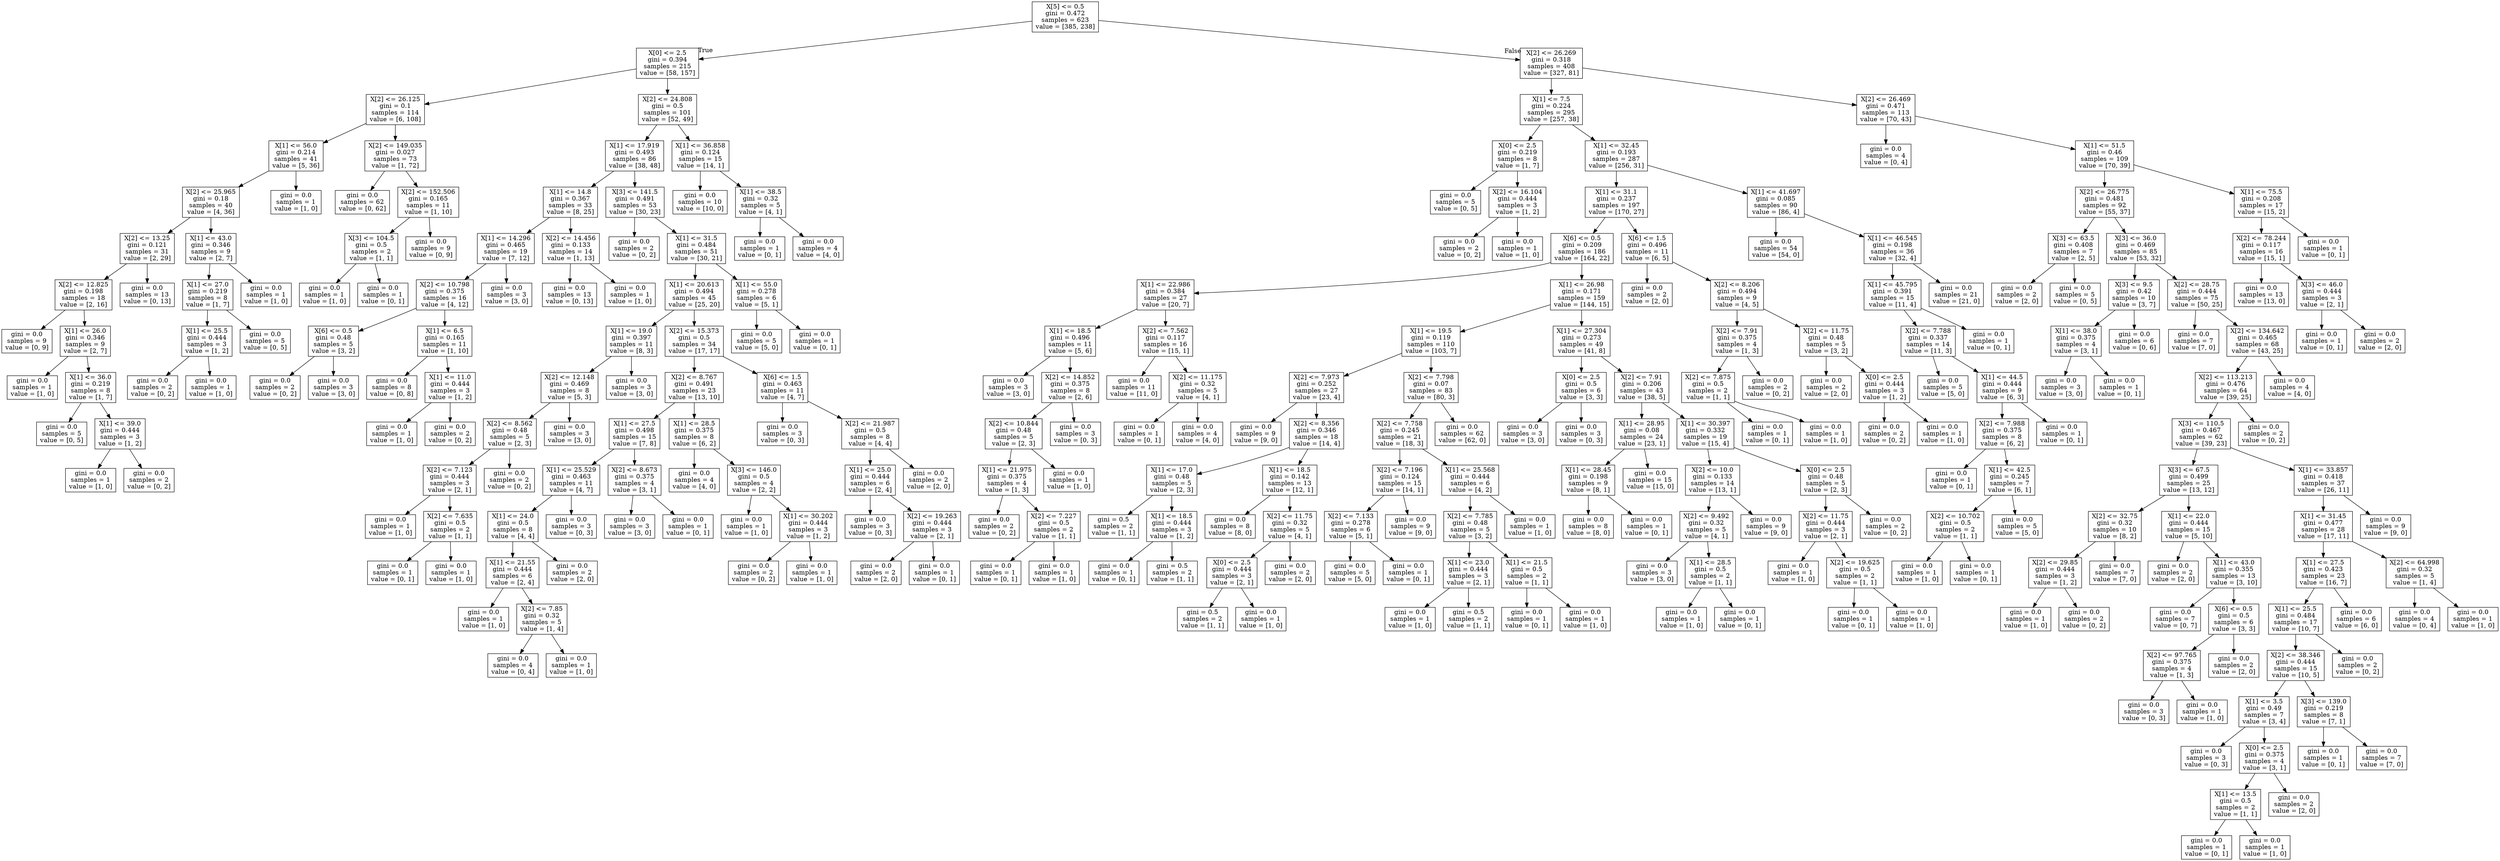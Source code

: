digraph Tree {
node [shape=box] ;
0 [label="X[5] <= 0.5\ngini = 0.472\nsamples = 623\nvalue = [385, 238]"] ;
1 [label="X[0] <= 2.5\ngini = 0.394\nsamples = 215\nvalue = [58, 157]"] ;
0 -> 1 [labeldistance=2.5, labelangle=45, headlabel="True"] ;
2 [label="X[2] <= 26.125\ngini = 0.1\nsamples = 114\nvalue = [6, 108]"] ;
1 -> 2 ;
3 [label="X[1] <= 56.0\ngini = 0.214\nsamples = 41\nvalue = [5, 36]"] ;
2 -> 3 ;
4 [label="X[2] <= 25.965\ngini = 0.18\nsamples = 40\nvalue = [4, 36]"] ;
3 -> 4 ;
5 [label="X[2] <= 13.25\ngini = 0.121\nsamples = 31\nvalue = [2, 29]"] ;
4 -> 5 ;
6 [label="X[2] <= 12.825\ngini = 0.198\nsamples = 18\nvalue = [2, 16]"] ;
5 -> 6 ;
7 [label="gini = 0.0\nsamples = 9\nvalue = [0, 9]"] ;
6 -> 7 ;
8 [label="X[1] <= 26.0\ngini = 0.346\nsamples = 9\nvalue = [2, 7]"] ;
6 -> 8 ;
9 [label="gini = 0.0\nsamples = 1\nvalue = [1, 0]"] ;
8 -> 9 ;
10 [label="X[1] <= 36.0\ngini = 0.219\nsamples = 8\nvalue = [1, 7]"] ;
8 -> 10 ;
11 [label="gini = 0.0\nsamples = 5\nvalue = [0, 5]"] ;
10 -> 11 ;
12 [label="X[1] <= 39.0\ngini = 0.444\nsamples = 3\nvalue = [1, 2]"] ;
10 -> 12 ;
13 [label="gini = 0.0\nsamples = 1\nvalue = [1, 0]"] ;
12 -> 13 ;
14 [label="gini = 0.0\nsamples = 2\nvalue = [0, 2]"] ;
12 -> 14 ;
15 [label="gini = 0.0\nsamples = 13\nvalue = [0, 13]"] ;
5 -> 15 ;
16 [label="X[1] <= 43.0\ngini = 0.346\nsamples = 9\nvalue = [2, 7]"] ;
4 -> 16 ;
17 [label="X[1] <= 27.0\ngini = 0.219\nsamples = 8\nvalue = [1, 7]"] ;
16 -> 17 ;
18 [label="X[1] <= 25.5\ngini = 0.444\nsamples = 3\nvalue = [1, 2]"] ;
17 -> 18 ;
19 [label="gini = 0.0\nsamples = 2\nvalue = [0, 2]"] ;
18 -> 19 ;
20 [label="gini = 0.0\nsamples = 1\nvalue = [1, 0]"] ;
18 -> 20 ;
21 [label="gini = 0.0\nsamples = 5\nvalue = [0, 5]"] ;
17 -> 21 ;
22 [label="gini = 0.0\nsamples = 1\nvalue = [1, 0]"] ;
16 -> 22 ;
23 [label="gini = 0.0\nsamples = 1\nvalue = [1, 0]"] ;
3 -> 23 ;
24 [label="X[2] <= 149.035\ngini = 0.027\nsamples = 73\nvalue = [1, 72]"] ;
2 -> 24 ;
25 [label="gini = 0.0\nsamples = 62\nvalue = [0, 62]"] ;
24 -> 25 ;
26 [label="X[2] <= 152.506\ngini = 0.165\nsamples = 11\nvalue = [1, 10]"] ;
24 -> 26 ;
27 [label="X[3] <= 104.5\ngini = 0.5\nsamples = 2\nvalue = [1, 1]"] ;
26 -> 27 ;
28 [label="gini = 0.0\nsamples = 1\nvalue = [1, 0]"] ;
27 -> 28 ;
29 [label="gini = 0.0\nsamples = 1\nvalue = [0, 1]"] ;
27 -> 29 ;
30 [label="gini = 0.0\nsamples = 9\nvalue = [0, 9]"] ;
26 -> 30 ;
31 [label="X[2] <= 24.808\ngini = 0.5\nsamples = 101\nvalue = [52, 49]"] ;
1 -> 31 ;
32 [label="X[1] <= 17.919\ngini = 0.493\nsamples = 86\nvalue = [38, 48]"] ;
31 -> 32 ;
33 [label="X[1] <= 14.8\ngini = 0.367\nsamples = 33\nvalue = [8, 25]"] ;
32 -> 33 ;
34 [label="X[1] <= 14.296\ngini = 0.465\nsamples = 19\nvalue = [7, 12]"] ;
33 -> 34 ;
35 [label="X[2] <= 10.798\ngini = 0.375\nsamples = 16\nvalue = [4, 12]"] ;
34 -> 35 ;
36 [label="X[6] <= 0.5\ngini = 0.48\nsamples = 5\nvalue = [3, 2]"] ;
35 -> 36 ;
37 [label="gini = 0.0\nsamples = 2\nvalue = [0, 2]"] ;
36 -> 37 ;
38 [label="gini = 0.0\nsamples = 3\nvalue = [3, 0]"] ;
36 -> 38 ;
39 [label="X[1] <= 6.5\ngini = 0.165\nsamples = 11\nvalue = [1, 10]"] ;
35 -> 39 ;
40 [label="gini = 0.0\nsamples = 8\nvalue = [0, 8]"] ;
39 -> 40 ;
41 [label="X[1] <= 11.0\ngini = 0.444\nsamples = 3\nvalue = [1, 2]"] ;
39 -> 41 ;
42 [label="gini = 0.0\nsamples = 1\nvalue = [1, 0]"] ;
41 -> 42 ;
43 [label="gini = 0.0\nsamples = 2\nvalue = [0, 2]"] ;
41 -> 43 ;
44 [label="gini = 0.0\nsamples = 3\nvalue = [3, 0]"] ;
34 -> 44 ;
45 [label="X[2] <= 14.456\ngini = 0.133\nsamples = 14\nvalue = [1, 13]"] ;
33 -> 45 ;
46 [label="gini = 0.0\nsamples = 13\nvalue = [0, 13]"] ;
45 -> 46 ;
47 [label="gini = 0.0\nsamples = 1\nvalue = [1, 0]"] ;
45 -> 47 ;
48 [label="X[3] <= 141.5\ngini = 0.491\nsamples = 53\nvalue = [30, 23]"] ;
32 -> 48 ;
49 [label="gini = 0.0\nsamples = 2\nvalue = [0, 2]"] ;
48 -> 49 ;
50 [label="X[1] <= 31.5\ngini = 0.484\nsamples = 51\nvalue = [30, 21]"] ;
48 -> 50 ;
51 [label="X[1] <= 20.613\ngini = 0.494\nsamples = 45\nvalue = [25, 20]"] ;
50 -> 51 ;
52 [label="X[1] <= 19.0\ngini = 0.397\nsamples = 11\nvalue = [8, 3]"] ;
51 -> 52 ;
53 [label="X[2] <= 12.148\ngini = 0.469\nsamples = 8\nvalue = [5, 3]"] ;
52 -> 53 ;
54 [label="X[2] <= 8.562\ngini = 0.48\nsamples = 5\nvalue = [2, 3]"] ;
53 -> 54 ;
55 [label="X[2] <= 7.123\ngini = 0.444\nsamples = 3\nvalue = [2, 1]"] ;
54 -> 55 ;
56 [label="gini = 0.0\nsamples = 1\nvalue = [1, 0]"] ;
55 -> 56 ;
57 [label="X[2] <= 7.635\ngini = 0.5\nsamples = 2\nvalue = [1, 1]"] ;
55 -> 57 ;
58 [label="gini = 0.0\nsamples = 1\nvalue = [0, 1]"] ;
57 -> 58 ;
59 [label="gini = 0.0\nsamples = 1\nvalue = [1, 0]"] ;
57 -> 59 ;
60 [label="gini = 0.0\nsamples = 2\nvalue = [0, 2]"] ;
54 -> 60 ;
61 [label="gini = 0.0\nsamples = 3\nvalue = [3, 0]"] ;
53 -> 61 ;
62 [label="gini = 0.0\nsamples = 3\nvalue = [3, 0]"] ;
52 -> 62 ;
63 [label="X[2] <= 15.373\ngini = 0.5\nsamples = 34\nvalue = [17, 17]"] ;
51 -> 63 ;
64 [label="X[2] <= 8.767\ngini = 0.491\nsamples = 23\nvalue = [13, 10]"] ;
63 -> 64 ;
65 [label="X[1] <= 27.5\ngini = 0.498\nsamples = 15\nvalue = [7, 8]"] ;
64 -> 65 ;
66 [label="X[1] <= 25.529\ngini = 0.463\nsamples = 11\nvalue = [4, 7]"] ;
65 -> 66 ;
67 [label="X[1] <= 24.0\ngini = 0.5\nsamples = 8\nvalue = [4, 4]"] ;
66 -> 67 ;
68 [label="X[1] <= 21.55\ngini = 0.444\nsamples = 6\nvalue = [2, 4]"] ;
67 -> 68 ;
69 [label="gini = 0.0\nsamples = 1\nvalue = [1, 0]"] ;
68 -> 69 ;
70 [label="X[2] <= 7.85\ngini = 0.32\nsamples = 5\nvalue = [1, 4]"] ;
68 -> 70 ;
71 [label="gini = 0.0\nsamples = 4\nvalue = [0, 4]"] ;
70 -> 71 ;
72 [label="gini = 0.0\nsamples = 1\nvalue = [1, 0]"] ;
70 -> 72 ;
73 [label="gini = 0.0\nsamples = 2\nvalue = [2, 0]"] ;
67 -> 73 ;
74 [label="gini = 0.0\nsamples = 3\nvalue = [0, 3]"] ;
66 -> 74 ;
75 [label="X[2] <= 8.673\ngini = 0.375\nsamples = 4\nvalue = [3, 1]"] ;
65 -> 75 ;
76 [label="gini = 0.0\nsamples = 3\nvalue = [3, 0]"] ;
75 -> 76 ;
77 [label="gini = 0.0\nsamples = 1\nvalue = [0, 1]"] ;
75 -> 77 ;
78 [label="X[1] <= 28.5\ngini = 0.375\nsamples = 8\nvalue = [6, 2]"] ;
64 -> 78 ;
79 [label="gini = 0.0\nsamples = 4\nvalue = [4, 0]"] ;
78 -> 79 ;
80 [label="X[3] <= 146.0\ngini = 0.5\nsamples = 4\nvalue = [2, 2]"] ;
78 -> 80 ;
81 [label="gini = 0.0\nsamples = 1\nvalue = [1, 0]"] ;
80 -> 81 ;
82 [label="X[1] <= 30.202\ngini = 0.444\nsamples = 3\nvalue = [1, 2]"] ;
80 -> 82 ;
83 [label="gini = 0.0\nsamples = 2\nvalue = [0, 2]"] ;
82 -> 83 ;
84 [label="gini = 0.0\nsamples = 1\nvalue = [1, 0]"] ;
82 -> 84 ;
85 [label="X[6] <= 1.5\ngini = 0.463\nsamples = 11\nvalue = [4, 7]"] ;
63 -> 85 ;
86 [label="gini = 0.0\nsamples = 3\nvalue = [0, 3]"] ;
85 -> 86 ;
87 [label="X[2] <= 21.987\ngini = 0.5\nsamples = 8\nvalue = [4, 4]"] ;
85 -> 87 ;
88 [label="X[1] <= 25.0\ngini = 0.444\nsamples = 6\nvalue = [2, 4]"] ;
87 -> 88 ;
89 [label="gini = 0.0\nsamples = 3\nvalue = [0, 3]"] ;
88 -> 89 ;
90 [label="X[2] <= 19.263\ngini = 0.444\nsamples = 3\nvalue = [2, 1]"] ;
88 -> 90 ;
91 [label="gini = 0.0\nsamples = 2\nvalue = [2, 0]"] ;
90 -> 91 ;
92 [label="gini = 0.0\nsamples = 1\nvalue = [0, 1]"] ;
90 -> 92 ;
93 [label="gini = 0.0\nsamples = 2\nvalue = [2, 0]"] ;
87 -> 93 ;
94 [label="X[1] <= 55.0\ngini = 0.278\nsamples = 6\nvalue = [5, 1]"] ;
50 -> 94 ;
95 [label="gini = 0.0\nsamples = 5\nvalue = [5, 0]"] ;
94 -> 95 ;
96 [label="gini = 0.0\nsamples = 1\nvalue = [0, 1]"] ;
94 -> 96 ;
97 [label="X[1] <= 36.858\ngini = 0.124\nsamples = 15\nvalue = [14, 1]"] ;
31 -> 97 ;
98 [label="gini = 0.0\nsamples = 10\nvalue = [10, 0]"] ;
97 -> 98 ;
99 [label="X[1] <= 38.5\ngini = 0.32\nsamples = 5\nvalue = [4, 1]"] ;
97 -> 99 ;
100 [label="gini = 0.0\nsamples = 1\nvalue = [0, 1]"] ;
99 -> 100 ;
101 [label="gini = 0.0\nsamples = 4\nvalue = [4, 0]"] ;
99 -> 101 ;
102 [label="X[2] <= 26.269\ngini = 0.318\nsamples = 408\nvalue = [327, 81]"] ;
0 -> 102 [labeldistance=2.5, labelangle=-45, headlabel="False"] ;
103 [label="X[1] <= 7.5\ngini = 0.224\nsamples = 295\nvalue = [257, 38]"] ;
102 -> 103 ;
104 [label="X[0] <= 2.5\ngini = 0.219\nsamples = 8\nvalue = [1, 7]"] ;
103 -> 104 ;
105 [label="gini = 0.0\nsamples = 5\nvalue = [0, 5]"] ;
104 -> 105 ;
106 [label="X[2] <= 16.104\ngini = 0.444\nsamples = 3\nvalue = [1, 2]"] ;
104 -> 106 ;
107 [label="gini = 0.0\nsamples = 2\nvalue = [0, 2]"] ;
106 -> 107 ;
108 [label="gini = 0.0\nsamples = 1\nvalue = [1, 0]"] ;
106 -> 108 ;
109 [label="X[1] <= 32.45\ngini = 0.193\nsamples = 287\nvalue = [256, 31]"] ;
103 -> 109 ;
110 [label="X[1] <= 31.1\ngini = 0.237\nsamples = 197\nvalue = [170, 27]"] ;
109 -> 110 ;
111 [label="X[6] <= 0.5\ngini = 0.209\nsamples = 186\nvalue = [164, 22]"] ;
110 -> 111 ;
112 [label="X[1] <= 22.986\ngini = 0.384\nsamples = 27\nvalue = [20, 7]"] ;
111 -> 112 ;
113 [label="X[1] <= 18.5\ngini = 0.496\nsamples = 11\nvalue = [5, 6]"] ;
112 -> 113 ;
114 [label="gini = 0.0\nsamples = 3\nvalue = [3, 0]"] ;
113 -> 114 ;
115 [label="X[2] <= 14.852\ngini = 0.375\nsamples = 8\nvalue = [2, 6]"] ;
113 -> 115 ;
116 [label="X[2] <= 10.844\ngini = 0.48\nsamples = 5\nvalue = [2, 3]"] ;
115 -> 116 ;
117 [label="X[1] <= 21.975\ngini = 0.375\nsamples = 4\nvalue = [1, 3]"] ;
116 -> 117 ;
118 [label="gini = 0.0\nsamples = 2\nvalue = [0, 2]"] ;
117 -> 118 ;
119 [label="X[2] <= 7.227\ngini = 0.5\nsamples = 2\nvalue = [1, 1]"] ;
117 -> 119 ;
120 [label="gini = 0.0\nsamples = 1\nvalue = [0, 1]"] ;
119 -> 120 ;
121 [label="gini = 0.0\nsamples = 1\nvalue = [1, 0]"] ;
119 -> 121 ;
122 [label="gini = 0.0\nsamples = 1\nvalue = [1, 0]"] ;
116 -> 122 ;
123 [label="gini = 0.0\nsamples = 3\nvalue = [0, 3]"] ;
115 -> 123 ;
124 [label="X[2] <= 7.562\ngini = 0.117\nsamples = 16\nvalue = [15, 1]"] ;
112 -> 124 ;
125 [label="gini = 0.0\nsamples = 11\nvalue = [11, 0]"] ;
124 -> 125 ;
126 [label="X[2] <= 11.175\ngini = 0.32\nsamples = 5\nvalue = [4, 1]"] ;
124 -> 126 ;
127 [label="gini = 0.0\nsamples = 1\nvalue = [0, 1]"] ;
126 -> 127 ;
128 [label="gini = 0.0\nsamples = 4\nvalue = [4, 0]"] ;
126 -> 128 ;
129 [label="X[1] <= 26.98\ngini = 0.171\nsamples = 159\nvalue = [144, 15]"] ;
111 -> 129 ;
130 [label="X[1] <= 19.5\ngini = 0.119\nsamples = 110\nvalue = [103, 7]"] ;
129 -> 130 ;
131 [label="X[2] <= 7.973\ngini = 0.252\nsamples = 27\nvalue = [23, 4]"] ;
130 -> 131 ;
132 [label="gini = 0.0\nsamples = 9\nvalue = [9, 0]"] ;
131 -> 132 ;
133 [label="X[2] <= 8.356\ngini = 0.346\nsamples = 18\nvalue = [14, 4]"] ;
131 -> 133 ;
134 [label="X[1] <= 17.0\ngini = 0.48\nsamples = 5\nvalue = [2, 3]"] ;
133 -> 134 ;
135 [label="gini = 0.5\nsamples = 2\nvalue = [1, 1]"] ;
134 -> 135 ;
136 [label="X[1] <= 18.5\ngini = 0.444\nsamples = 3\nvalue = [1, 2]"] ;
134 -> 136 ;
137 [label="gini = 0.0\nsamples = 1\nvalue = [0, 1]"] ;
136 -> 137 ;
138 [label="gini = 0.5\nsamples = 2\nvalue = [1, 1]"] ;
136 -> 138 ;
139 [label="X[1] <= 18.5\ngini = 0.142\nsamples = 13\nvalue = [12, 1]"] ;
133 -> 139 ;
140 [label="gini = 0.0\nsamples = 8\nvalue = [8, 0]"] ;
139 -> 140 ;
141 [label="X[2] <= 11.75\ngini = 0.32\nsamples = 5\nvalue = [4, 1]"] ;
139 -> 141 ;
142 [label="X[0] <= 2.5\ngini = 0.444\nsamples = 3\nvalue = [2, 1]"] ;
141 -> 142 ;
143 [label="gini = 0.5\nsamples = 2\nvalue = [1, 1]"] ;
142 -> 143 ;
144 [label="gini = 0.0\nsamples = 1\nvalue = [1, 0]"] ;
142 -> 144 ;
145 [label="gini = 0.0\nsamples = 2\nvalue = [2, 0]"] ;
141 -> 145 ;
146 [label="X[2] <= 7.798\ngini = 0.07\nsamples = 83\nvalue = [80, 3]"] ;
130 -> 146 ;
147 [label="X[2] <= 7.758\ngini = 0.245\nsamples = 21\nvalue = [18, 3]"] ;
146 -> 147 ;
148 [label="X[2] <= 7.196\ngini = 0.124\nsamples = 15\nvalue = [14, 1]"] ;
147 -> 148 ;
149 [label="X[2] <= 7.133\ngini = 0.278\nsamples = 6\nvalue = [5, 1]"] ;
148 -> 149 ;
150 [label="gini = 0.0\nsamples = 5\nvalue = [5, 0]"] ;
149 -> 150 ;
151 [label="gini = 0.0\nsamples = 1\nvalue = [0, 1]"] ;
149 -> 151 ;
152 [label="gini = 0.0\nsamples = 9\nvalue = [9, 0]"] ;
148 -> 152 ;
153 [label="X[1] <= 25.568\ngini = 0.444\nsamples = 6\nvalue = [4, 2]"] ;
147 -> 153 ;
154 [label="X[2] <= 7.785\ngini = 0.48\nsamples = 5\nvalue = [3, 2]"] ;
153 -> 154 ;
155 [label="X[1] <= 23.0\ngini = 0.444\nsamples = 3\nvalue = [2, 1]"] ;
154 -> 155 ;
156 [label="gini = 0.0\nsamples = 1\nvalue = [1, 0]"] ;
155 -> 156 ;
157 [label="gini = 0.5\nsamples = 2\nvalue = [1, 1]"] ;
155 -> 157 ;
158 [label="X[1] <= 21.5\ngini = 0.5\nsamples = 2\nvalue = [1, 1]"] ;
154 -> 158 ;
159 [label="gini = 0.0\nsamples = 1\nvalue = [0, 1]"] ;
158 -> 159 ;
160 [label="gini = 0.0\nsamples = 1\nvalue = [1, 0]"] ;
158 -> 160 ;
161 [label="gini = 0.0\nsamples = 1\nvalue = [1, 0]"] ;
153 -> 161 ;
162 [label="gini = 0.0\nsamples = 62\nvalue = [62, 0]"] ;
146 -> 162 ;
163 [label="X[1] <= 27.304\ngini = 0.273\nsamples = 49\nvalue = [41, 8]"] ;
129 -> 163 ;
164 [label="X[0] <= 2.5\ngini = 0.5\nsamples = 6\nvalue = [3, 3]"] ;
163 -> 164 ;
165 [label="gini = 0.0\nsamples = 3\nvalue = [3, 0]"] ;
164 -> 165 ;
166 [label="gini = 0.0\nsamples = 3\nvalue = [0, 3]"] ;
164 -> 166 ;
167 [label="X[2] <= 7.91\ngini = 0.206\nsamples = 43\nvalue = [38, 5]"] ;
163 -> 167 ;
168 [label="X[1] <= 28.95\ngini = 0.08\nsamples = 24\nvalue = [23, 1]"] ;
167 -> 168 ;
169 [label="X[1] <= 28.45\ngini = 0.198\nsamples = 9\nvalue = [8, 1]"] ;
168 -> 169 ;
170 [label="gini = 0.0\nsamples = 8\nvalue = [8, 0]"] ;
169 -> 170 ;
171 [label="gini = 0.0\nsamples = 1\nvalue = [0, 1]"] ;
169 -> 171 ;
172 [label="gini = 0.0\nsamples = 15\nvalue = [15, 0]"] ;
168 -> 172 ;
173 [label="X[1] <= 30.397\ngini = 0.332\nsamples = 19\nvalue = [15, 4]"] ;
167 -> 173 ;
174 [label="X[2] <= 10.0\ngini = 0.133\nsamples = 14\nvalue = [13, 1]"] ;
173 -> 174 ;
175 [label="X[2] <= 9.492\ngini = 0.32\nsamples = 5\nvalue = [4, 1]"] ;
174 -> 175 ;
176 [label="gini = 0.0\nsamples = 3\nvalue = [3, 0]"] ;
175 -> 176 ;
177 [label="X[1] <= 28.5\ngini = 0.5\nsamples = 2\nvalue = [1, 1]"] ;
175 -> 177 ;
178 [label="gini = 0.0\nsamples = 1\nvalue = [1, 0]"] ;
177 -> 178 ;
179 [label="gini = 0.0\nsamples = 1\nvalue = [0, 1]"] ;
177 -> 179 ;
180 [label="gini = 0.0\nsamples = 9\nvalue = [9, 0]"] ;
174 -> 180 ;
181 [label="X[0] <= 2.5\ngini = 0.48\nsamples = 5\nvalue = [2, 3]"] ;
173 -> 181 ;
182 [label="X[2] <= 11.75\ngini = 0.444\nsamples = 3\nvalue = [2, 1]"] ;
181 -> 182 ;
183 [label="gini = 0.0\nsamples = 1\nvalue = [1, 0]"] ;
182 -> 183 ;
184 [label="X[2] <= 19.625\ngini = 0.5\nsamples = 2\nvalue = [1, 1]"] ;
182 -> 184 ;
185 [label="gini = 0.0\nsamples = 1\nvalue = [0, 1]"] ;
184 -> 185 ;
186 [label="gini = 0.0\nsamples = 1\nvalue = [1, 0]"] ;
184 -> 186 ;
187 [label="gini = 0.0\nsamples = 2\nvalue = [0, 2]"] ;
181 -> 187 ;
188 [label="X[6] <= 1.5\ngini = 0.496\nsamples = 11\nvalue = [6, 5]"] ;
110 -> 188 ;
189 [label="gini = 0.0\nsamples = 2\nvalue = [2, 0]"] ;
188 -> 189 ;
190 [label="X[2] <= 8.206\ngini = 0.494\nsamples = 9\nvalue = [4, 5]"] ;
188 -> 190 ;
191 [label="X[2] <= 7.91\ngini = 0.375\nsamples = 4\nvalue = [1, 3]"] ;
190 -> 191 ;
192 [label="X[2] <= 7.875\ngini = 0.5\nsamples = 2\nvalue = [1, 1]"] ;
191 -> 192 ;
193 [label="gini = 0.0\nsamples = 1\nvalue = [0, 1]"] ;
192 -> 193 ;
194 [label="gini = 0.0\nsamples = 1\nvalue = [1, 0]"] ;
192 -> 194 ;
195 [label="gini = 0.0\nsamples = 2\nvalue = [0, 2]"] ;
191 -> 195 ;
196 [label="X[2] <= 11.75\ngini = 0.48\nsamples = 5\nvalue = [3, 2]"] ;
190 -> 196 ;
197 [label="gini = 0.0\nsamples = 2\nvalue = [2, 0]"] ;
196 -> 197 ;
198 [label="X[0] <= 2.5\ngini = 0.444\nsamples = 3\nvalue = [1, 2]"] ;
196 -> 198 ;
199 [label="gini = 0.0\nsamples = 2\nvalue = [0, 2]"] ;
198 -> 199 ;
200 [label="gini = 0.0\nsamples = 1\nvalue = [1, 0]"] ;
198 -> 200 ;
201 [label="X[1] <= 41.697\ngini = 0.085\nsamples = 90\nvalue = [86, 4]"] ;
109 -> 201 ;
202 [label="gini = 0.0\nsamples = 54\nvalue = [54, 0]"] ;
201 -> 202 ;
203 [label="X[1] <= 46.545\ngini = 0.198\nsamples = 36\nvalue = [32, 4]"] ;
201 -> 203 ;
204 [label="X[1] <= 45.795\ngini = 0.391\nsamples = 15\nvalue = [11, 4]"] ;
203 -> 204 ;
205 [label="X[2] <= 7.788\ngini = 0.337\nsamples = 14\nvalue = [11, 3]"] ;
204 -> 205 ;
206 [label="gini = 0.0\nsamples = 5\nvalue = [5, 0]"] ;
205 -> 206 ;
207 [label="X[1] <= 44.5\ngini = 0.444\nsamples = 9\nvalue = [6, 3]"] ;
205 -> 207 ;
208 [label="X[2] <= 7.988\ngini = 0.375\nsamples = 8\nvalue = [6, 2]"] ;
207 -> 208 ;
209 [label="gini = 0.0\nsamples = 1\nvalue = [0, 1]"] ;
208 -> 209 ;
210 [label="X[1] <= 42.5\ngini = 0.245\nsamples = 7\nvalue = [6, 1]"] ;
208 -> 210 ;
211 [label="X[2] <= 10.702\ngini = 0.5\nsamples = 2\nvalue = [1, 1]"] ;
210 -> 211 ;
212 [label="gini = 0.0\nsamples = 1\nvalue = [1, 0]"] ;
211 -> 212 ;
213 [label="gini = 0.0\nsamples = 1\nvalue = [0, 1]"] ;
211 -> 213 ;
214 [label="gini = 0.0\nsamples = 5\nvalue = [5, 0]"] ;
210 -> 214 ;
215 [label="gini = 0.0\nsamples = 1\nvalue = [0, 1]"] ;
207 -> 215 ;
216 [label="gini = 0.0\nsamples = 1\nvalue = [0, 1]"] ;
204 -> 216 ;
217 [label="gini = 0.0\nsamples = 21\nvalue = [21, 0]"] ;
203 -> 217 ;
218 [label="X[2] <= 26.469\ngini = 0.471\nsamples = 113\nvalue = [70, 43]"] ;
102 -> 218 ;
219 [label="gini = 0.0\nsamples = 4\nvalue = [0, 4]"] ;
218 -> 219 ;
220 [label="X[1] <= 51.5\ngini = 0.46\nsamples = 109\nvalue = [70, 39]"] ;
218 -> 220 ;
221 [label="X[2] <= 26.775\ngini = 0.481\nsamples = 92\nvalue = [55, 37]"] ;
220 -> 221 ;
222 [label="X[3] <= 63.5\ngini = 0.408\nsamples = 7\nvalue = [2, 5]"] ;
221 -> 222 ;
223 [label="gini = 0.0\nsamples = 2\nvalue = [2, 0]"] ;
222 -> 223 ;
224 [label="gini = 0.0\nsamples = 5\nvalue = [0, 5]"] ;
222 -> 224 ;
225 [label="X[3] <= 36.0\ngini = 0.469\nsamples = 85\nvalue = [53, 32]"] ;
221 -> 225 ;
226 [label="X[3] <= 9.5\ngini = 0.42\nsamples = 10\nvalue = [3, 7]"] ;
225 -> 226 ;
227 [label="X[1] <= 38.0\ngini = 0.375\nsamples = 4\nvalue = [3, 1]"] ;
226 -> 227 ;
228 [label="gini = 0.0\nsamples = 3\nvalue = [3, 0]"] ;
227 -> 228 ;
229 [label="gini = 0.0\nsamples = 1\nvalue = [0, 1]"] ;
227 -> 229 ;
230 [label="gini = 0.0\nsamples = 6\nvalue = [0, 6]"] ;
226 -> 230 ;
231 [label="X[2] <= 28.75\ngini = 0.444\nsamples = 75\nvalue = [50, 25]"] ;
225 -> 231 ;
232 [label="gini = 0.0\nsamples = 7\nvalue = [7, 0]"] ;
231 -> 232 ;
233 [label="X[2] <= 134.642\ngini = 0.465\nsamples = 68\nvalue = [43, 25]"] ;
231 -> 233 ;
234 [label="X[2] <= 113.213\ngini = 0.476\nsamples = 64\nvalue = [39, 25]"] ;
233 -> 234 ;
235 [label="X[3] <= 110.5\ngini = 0.467\nsamples = 62\nvalue = [39, 23]"] ;
234 -> 235 ;
236 [label="X[3] <= 67.5\ngini = 0.499\nsamples = 25\nvalue = [13, 12]"] ;
235 -> 236 ;
237 [label="X[2] <= 32.75\ngini = 0.32\nsamples = 10\nvalue = [8, 2]"] ;
236 -> 237 ;
238 [label="X[2] <= 29.85\ngini = 0.444\nsamples = 3\nvalue = [1, 2]"] ;
237 -> 238 ;
239 [label="gini = 0.0\nsamples = 1\nvalue = [1, 0]"] ;
238 -> 239 ;
240 [label="gini = 0.0\nsamples = 2\nvalue = [0, 2]"] ;
238 -> 240 ;
241 [label="gini = 0.0\nsamples = 7\nvalue = [7, 0]"] ;
237 -> 241 ;
242 [label="X[1] <= 22.0\ngini = 0.444\nsamples = 15\nvalue = [5, 10]"] ;
236 -> 242 ;
243 [label="gini = 0.0\nsamples = 2\nvalue = [2, 0]"] ;
242 -> 243 ;
244 [label="X[1] <= 43.0\ngini = 0.355\nsamples = 13\nvalue = [3, 10]"] ;
242 -> 244 ;
245 [label="gini = 0.0\nsamples = 7\nvalue = [0, 7]"] ;
244 -> 245 ;
246 [label="X[6] <= 0.5\ngini = 0.5\nsamples = 6\nvalue = [3, 3]"] ;
244 -> 246 ;
247 [label="X[2] <= 97.765\ngini = 0.375\nsamples = 4\nvalue = [1, 3]"] ;
246 -> 247 ;
248 [label="gini = 0.0\nsamples = 3\nvalue = [0, 3]"] ;
247 -> 248 ;
249 [label="gini = 0.0\nsamples = 1\nvalue = [1, 0]"] ;
247 -> 249 ;
250 [label="gini = 0.0\nsamples = 2\nvalue = [2, 0]"] ;
246 -> 250 ;
251 [label="X[1] <= 33.857\ngini = 0.418\nsamples = 37\nvalue = [26, 11]"] ;
235 -> 251 ;
252 [label="X[1] <= 31.45\ngini = 0.477\nsamples = 28\nvalue = [17, 11]"] ;
251 -> 252 ;
253 [label="X[1] <= 27.5\ngini = 0.423\nsamples = 23\nvalue = [16, 7]"] ;
252 -> 253 ;
254 [label="X[1] <= 25.5\ngini = 0.484\nsamples = 17\nvalue = [10, 7]"] ;
253 -> 254 ;
255 [label="X[2] <= 38.346\ngini = 0.444\nsamples = 15\nvalue = [10, 5]"] ;
254 -> 255 ;
256 [label="X[1] <= 3.5\ngini = 0.49\nsamples = 7\nvalue = [3, 4]"] ;
255 -> 256 ;
257 [label="gini = 0.0\nsamples = 3\nvalue = [0, 3]"] ;
256 -> 257 ;
258 [label="X[0] <= 2.5\ngini = 0.375\nsamples = 4\nvalue = [3, 1]"] ;
256 -> 258 ;
259 [label="X[1] <= 13.5\ngini = 0.5\nsamples = 2\nvalue = [1, 1]"] ;
258 -> 259 ;
260 [label="gini = 0.0\nsamples = 1\nvalue = [0, 1]"] ;
259 -> 260 ;
261 [label="gini = 0.0\nsamples = 1\nvalue = [1, 0]"] ;
259 -> 261 ;
262 [label="gini = 0.0\nsamples = 2\nvalue = [2, 0]"] ;
258 -> 262 ;
263 [label="X[3] <= 139.0\ngini = 0.219\nsamples = 8\nvalue = [7, 1]"] ;
255 -> 263 ;
264 [label="gini = 0.0\nsamples = 1\nvalue = [0, 1]"] ;
263 -> 264 ;
265 [label="gini = 0.0\nsamples = 7\nvalue = [7, 0]"] ;
263 -> 265 ;
266 [label="gini = 0.0\nsamples = 2\nvalue = [0, 2]"] ;
254 -> 266 ;
267 [label="gini = 0.0\nsamples = 6\nvalue = [6, 0]"] ;
253 -> 267 ;
268 [label="X[2] <= 64.998\ngini = 0.32\nsamples = 5\nvalue = [1, 4]"] ;
252 -> 268 ;
269 [label="gini = 0.0\nsamples = 4\nvalue = [0, 4]"] ;
268 -> 269 ;
270 [label="gini = 0.0\nsamples = 1\nvalue = [1, 0]"] ;
268 -> 270 ;
271 [label="gini = 0.0\nsamples = 9\nvalue = [9, 0]"] ;
251 -> 271 ;
272 [label="gini = 0.0\nsamples = 2\nvalue = [0, 2]"] ;
234 -> 272 ;
273 [label="gini = 0.0\nsamples = 4\nvalue = [4, 0]"] ;
233 -> 273 ;
274 [label="X[1] <= 75.5\ngini = 0.208\nsamples = 17\nvalue = [15, 2]"] ;
220 -> 274 ;
275 [label="X[2] <= 78.244\ngini = 0.117\nsamples = 16\nvalue = [15, 1]"] ;
274 -> 275 ;
276 [label="gini = 0.0\nsamples = 13\nvalue = [13, 0]"] ;
275 -> 276 ;
277 [label="X[3] <= 46.0\ngini = 0.444\nsamples = 3\nvalue = [2, 1]"] ;
275 -> 277 ;
278 [label="gini = 0.0\nsamples = 1\nvalue = [0, 1]"] ;
277 -> 278 ;
279 [label="gini = 0.0\nsamples = 2\nvalue = [2, 0]"] ;
277 -> 279 ;
280 [label="gini = 0.0\nsamples = 1\nvalue = [0, 1]"] ;
274 -> 280 ;
}